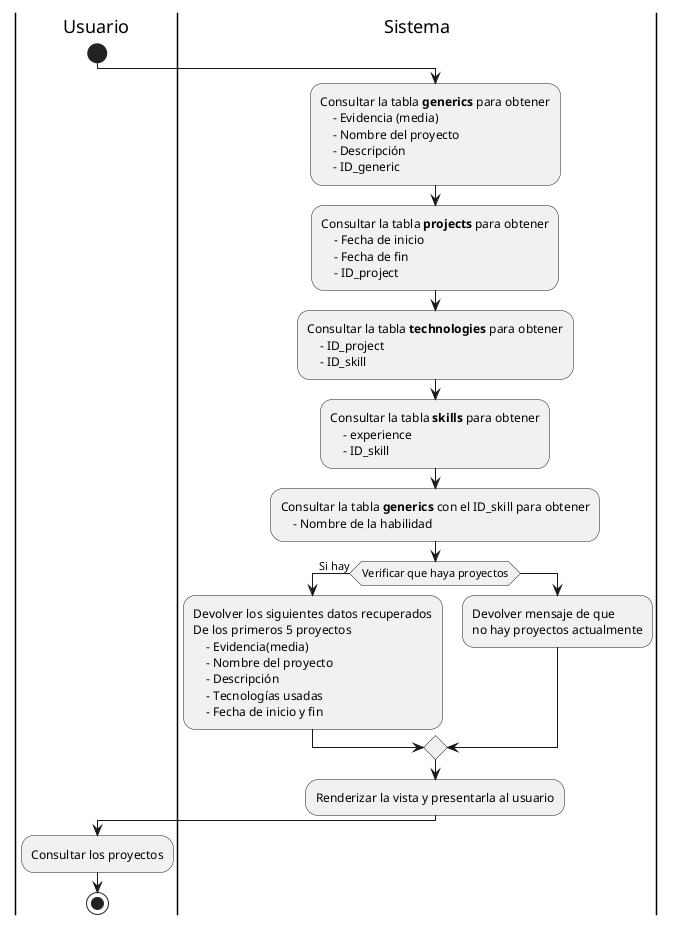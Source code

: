 @startuml

| Usuario |
start
| Sistema |
:Consultar la tabla **generics** para obtener
    - Evidencia (media)
    - Nombre del proyecto
    - Descripción
    - ID_generic;
:Consultar la tabla **projects** para obtener
    - Fecha de inicio
    - Fecha de fin
    - ID_project;
:Consultar la tabla **technologies** para obtener
    - ID_project
    - ID_skill;
:Consultar la tabla **skills** para obtener
    - experience
    - ID_skill;
:Consultar la tabla **generics** con el ID_skill para obtener
    - Nombre de la habilidad;

if(Verificar que haya proyectos) then (Si hay)
    :Devolver los siguientes datos recuperados
    De los primeros 5 proyectos
        - Evidencia(media)
        - Nombre del proyecto
        - Descripción
        - Tecnologías usadas
        - Fecha de inicio y fin;
else
    :Devolver mensaje de que 
    no hay proyectos actualmente;
endif

:Renderizar la vista y presentarla al usuario;

| Usuario |
:Consultar los proyectos;
stop

@enduml
